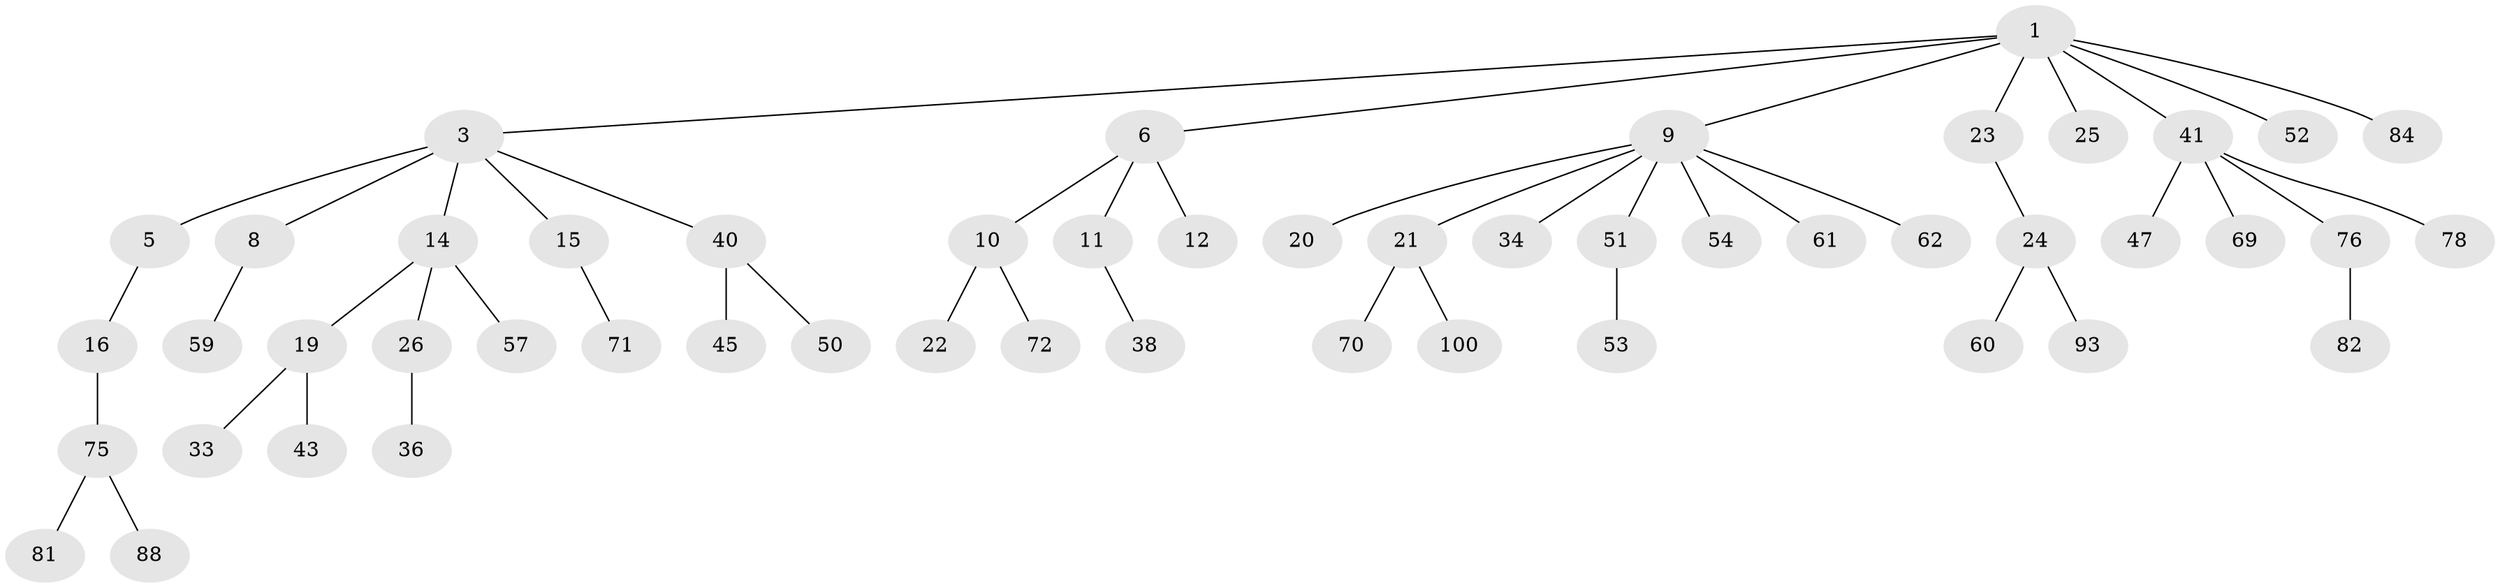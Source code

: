 // original degree distribution, {4: 0.057692307692307696, 6: 0.028846153846153848, 2: 0.2980769230769231, 3: 0.125, 5: 0.028846153846153848, 1: 0.46153846153846156}
// Generated by graph-tools (version 1.1) at 2025/15/03/09/25 04:15:24]
// undirected, 52 vertices, 51 edges
graph export_dot {
graph [start="1"]
  node [color=gray90,style=filled];
  1 [super="+2"];
  3 [super="+4+7+58"];
  5 [super="+68"];
  6 [super="+42"];
  8 [super="+65+39"];
  9 [super="+13+30+27"];
  10 [super="+37"];
  11 [super="+28+32"];
  12 [super="+18"];
  14;
  15 [super="+90"];
  16;
  19;
  20;
  21 [super="+31"];
  22;
  23;
  24 [super="+35"];
  25 [super="+29+46+102"];
  26;
  33;
  34 [super="+63+103+74"];
  36;
  38;
  40;
  41;
  43 [super="+44"];
  45 [super="+49"];
  47 [super="+80+56"];
  50 [super="+66"];
  51;
  52;
  53 [super="+95"];
  54 [super="+98"];
  57;
  59;
  60 [super="+91+64"];
  61;
  62;
  69;
  70 [super="+94"];
  71;
  72;
  75;
  76;
  78;
  81 [super="+97+92"];
  82;
  84;
  88;
  93;
  100;
  1 -- 3;
  1 -- 23;
  1 -- 25;
  1 -- 52;
  1 -- 84;
  1 -- 6;
  1 -- 9;
  1 -- 41;
  3 -- 8;
  3 -- 40;
  3 -- 5;
  3 -- 14;
  3 -- 15;
  5 -- 16;
  6 -- 10;
  6 -- 11;
  6 -- 12;
  8 -- 59;
  9 -- 34;
  9 -- 61;
  9 -- 51;
  9 -- 20;
  9 -- 21;
  9 -- 62;
  9 -- 54;
  10 -- 22;
  10 -- 72;
  11 -- 38;
  14 -- 19;
  14 -- 26;
  14 -- 57;
  15 -- 71;
  16 -- 75;
  19 -- 33;
  19 -- 43;
  21 -- 100;
  21 -- 70;
  23 -- 24;
  24 -- 60;
  24 -- 93;
  26 -- 36;
  40 -- 45;
  40 -- 50;
  41 -- 47;
  41 -- 69;
  41 -- 76;
  41 -- 78;
  51 -- 53;
  75 -- 81;
  75 -- 88;
  76 -- 82;
}
